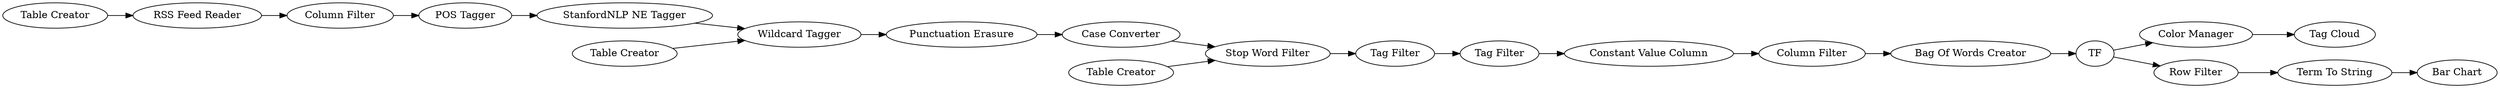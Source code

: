 digraph {
	"-7176353024029308959_54" [label="Bar Chart"]
	"-7176353024029308959_53" [label="Color Manager"]
	"-734323810060828598_24" [label="Column Filter"]
	"-734323810060828598_12" [label="Punctuation Erasure"]
	"4404166109729483086_7" [label="POS Tagger"]
	"4404166109729483086_9" [label="StanfordNLP NE Tagger"]
	"-734323810060828598_20" [label="Tag Filter"]
	"-734323810060828598_16" [label="Case Converter"]
	"4404166109729483086_10" [label="Wildcard Tagger"]
	"-734323810060828598_15" [label="Stop Word Filter"]
	"4404166109729483086_11" [label="Table Creator"]
	"-7176353024029308959_50" [label=TF]
	"4404166109729483086_42" [label="Table Creator"]
	"-7176353024029308959_55" [label="Term To String"]
	"-7176353024029308959_52" [label="Tag Cloud"]
	"-7176353024029308959_51" [label="Bag Of Words Creator"]
	"-734323810060828598_23" [label="Constant Value Column"]
	"-734323810060828598_19" [label="Table Creator"]
	"4404166109729483086_60" [label="Column Filter"]
	"-734323810060828598_17" [label="Tag Filter"]
	"-7176353024029308959_56" [label="Row Filter"]
	"4404166109729483086_53" [label="RSS Feed Reader"]
	"4404166109729483086_42" -> "4404166109729483086_53"
	"-734323810060828598_16" -> "-734323810060828598_15"
	"4404166109729483086_53" -> "4404166109729483086_60"
	"-7176353024029308959_56" -> "-7176353024029308959_55"
	"-734323810060828598_12" -> "-734323810060828598_16"
	"4404166109729483086_7" -> "4404166109729483086_9"
	"-734323810060828598_20" -> "-734323810060828598_23"
	"-7176353024029308959_50" -> "-7176353024029308959_56"
	"-734323810060828598_19" -> "-734323810060828598_15"
	"4404166109729483086_60" -> "4404166109729483086_7"
	"4404166109729483086_9" -> "4404166109729483086_10"
	"-7176353024029308959_51" -> "-7176353024029308959_50"
	"-734323810060828598_23" -> "-734323810060828598_24"
	"-734323810060828598_15" -> "-734323810060828598_17"
	"4404166109729483086_11" -> "4404166109729483086_10"
	"-7176353024029308959_53" -> "-7176353024029308959_52"
	"-7176353024029308959_55" -> "-7176353024029308959_54"
	"4404166109729483086_10" -> "-734323810060828598_12"
	"-7176353024029308959_50" -> "-7176353024029308959_53"
	"-734323810060828598_17" -> "-734323810060828598_20"
	"-734323810060828598_24" -> "-7176353024029308959_51"
	rankdir=LR
}

